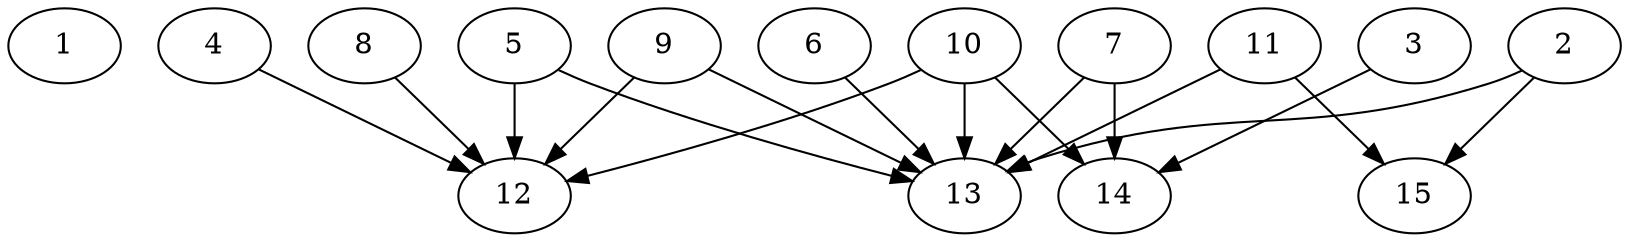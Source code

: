 // DAG automatically generated by daggen at Thu Oct  3 13:59:26 2019
// ./daggen --dot -n 15 --ccr 0.4 --fat 0.9 --regular 0.9 --density 0.7 --mindata 5242880 --maxdata 52428800 
digraph G {
  1 [size="18127360", alpha="0.06", expect_size="7250944"] 
  2 [size="101870080", alpha="0.12", expect_size="40748032"] 
  2 -> 13 [size ="40748032"]
  2 -> 15 [size ="40748032"]
  3 [size="100992000", alpha="0.17", expect_size="40396800"] 
  3 -> 14 [size ="40396800"]
  4 [size="81876480", alpha="0.07", expect_size="32750592"] 
  4 -> 12 [size ="32750592"]
  5 [size="73034240", alpha="0.05", expect_size="29213696"] 
  5 -> 12 [size ="29213696"]
  5 -> 13 [size ="29213696"]
  6 [size="20787200", alpha="0.08", expect_size="8314880"] 
  6 -> 13 [size ="8314880"]
  7 [size="44994560", alpha="0.06", expect_size="17997824"] 
  7 -> 13 [size ="17997824"]
  7 -> 14 [size ="17997824"]
  8 [size="67248640", alpha="0.18", expect_size="26899456"] 
  8 -> 12 [size ="26899456"]
  9 [size="58007040", alpha="0.15", expect_size="23202816"] 
  9 -> 12 [size ="23202816"]
  9 -> 13 [size ="23202816"]
  10 [size="20561920", alpha="0.11", expect_size="8224768"] 
  10 -> 12 [size ="8224768"]
  10 -> 13 [size ="8224768"]
  10 -> 14 [size ="8224768"]
  11 [size="121267200", alpha="0.02", expect_size="48506880"] 
  11 -> 13 [size ="48506880"]
  11 -> 15 [size ="48506880"]
  12 [size="40581120", alpha="0.12", expect_size="16232448"] 
  13 [size="108433920", alpha="0.12", expect_size="43373568"] 
  14 [size="88478720", alpha="0.00", expect_size="35391488"] 
  15 [size="13928960", alpha="0.00", expect_size="5571584"] 
}
